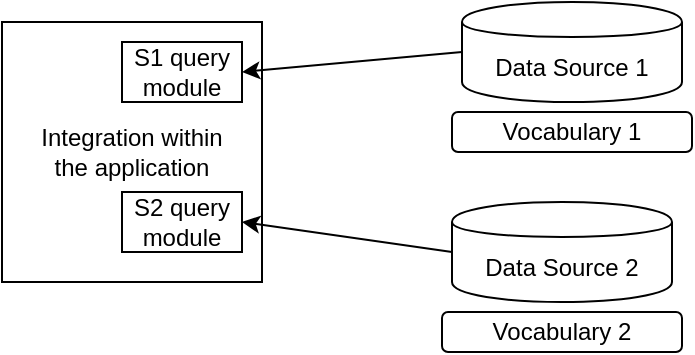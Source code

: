 <mxfile version="12.1.0" type="device" pages="1"><diagram id="KUVZ_jnVkH3vWWvHGBKH" name="Page-1"><mxGraphModel dx="932" dy="666" grid="1" gridSize="10" guides="1" tooltips="1" connect="1" arrows="1" fold="1" page="1" pageScale="1" pageWidth="827" pageHeight="1169" math="0" shadow="0"><root><mxCell id="0"/><mxCell id="1" parent="0"/><mxCell id="IwHAOW6icwZ-AXshuq0--1" value="Integration within&lt;br&gt;the application" style="whiteSpace=wrap;html=1;aspect=fixed;" vertex="1" parent="1"><mxGeometry x="100" y="50" width="130" height="130" as="geometry"/></mxCell><mxCell id="IwHAOW6icwZ-AXshuq0--3" value="S1 query&lt;br&gt;module" style="rounded=0;whiteSpace=wrap;html=1;" vertex="1" parent="1"><mxGeometry x="160" y="60" width="60" height="30" as="geometry"/></mxCell><mxCell id="IwHAOW6icwZ-AXshuq0--4" value="S2 query&lt;br&gt;module" style="rounded=0;whiteSpace=wrap;html=1;" vertex="1" parent="1"><mxGeometry x="160" y="135" width="60" height="30" as="geometry"/></mxCell><mxCell id="IwHAOW6icwZ-AXshuq0--5" value="Data Source 1" style="shape=cylinder;whiteSpace=wrap;html=1;boundedLbl=1;backgroundOutline=1;" vertex="1" parent="1"><mxGeometry x="330" y="40" width="110" height="50" as="geometry"/></mxCell><mxCell id="IwHAOW6icwZ-AXshuq0--6" value="Vocabulary 1" style="rounded=1;whiteSpace=wrap;html=1;" vertex="1" parent="1"><mxGeometry x="325" y="95" width="120" height="20" as="geometry"/></mxCell><mxCell id="IwHAOW6icwZ-AXshuq0--7" value="" style="endArrow=classic;html=1;entryX=1;entryY=0.5;entryDx=0;entryDy=0;exitX=0;exitY=0.5;exitDx=0;exitDy=0;" edge="1" parent="1" source="IwHAOW6icwZ-AXshuq0--5" target="IwHAOW6icwZ-AXshuq0--3"><mxGeometry width="50" height="50" relative="1" as="geometry"><mxPoint x="100" y="250" as="sourcePoint"/><mxPoint x="150" y="200" as="targetPoint"/></mxGeometry></mxCell><mxCell id="IwHAOW6icwZ-AXshuq0--8" value="Data Source 2" style="shape=cylinder;whiteSpace=wrap;html=1;boundedLbl=1;backgroundOutline=1;" vertex="1" parent="1"><mxGeometry x="325" y="140" width="110" height="50" as="geometry"/></mxCell><mxCell id="IwHAOW6icwZ-AXshuq0--9" value="Vocabulary 2" style="rounded=1;whiteSpace=wrap;html=1;" vertex="1" parent="1"><mxGeometry x="320" y="195" width="120" height="20" as="geometry"/></mxCell><mxCell id="IwHAOW6icwZ-AXshuq0--10" value="" style="endArrow=classic;html=1;entryX=1;entryY=0.5;entryDx=0;entryDy=0;exitX=0;exitY=0.5;exitDx=0;exitDy=0;" edge="1" parent="1" source="IwHAOW6icwZ-AXshuq0--8" target="IwHAOW6icwZ-AXshuq0--4"><mxGeometry width="50" height="50" relative="1" as="geometry"><mxPoint x="340" y="75" as="sourcePoint"/><mxPoint x="230" y="85" as="targetPoint"/></mxGeometry></mxCell></root></mxGraphModel></diagram></mxfile>
